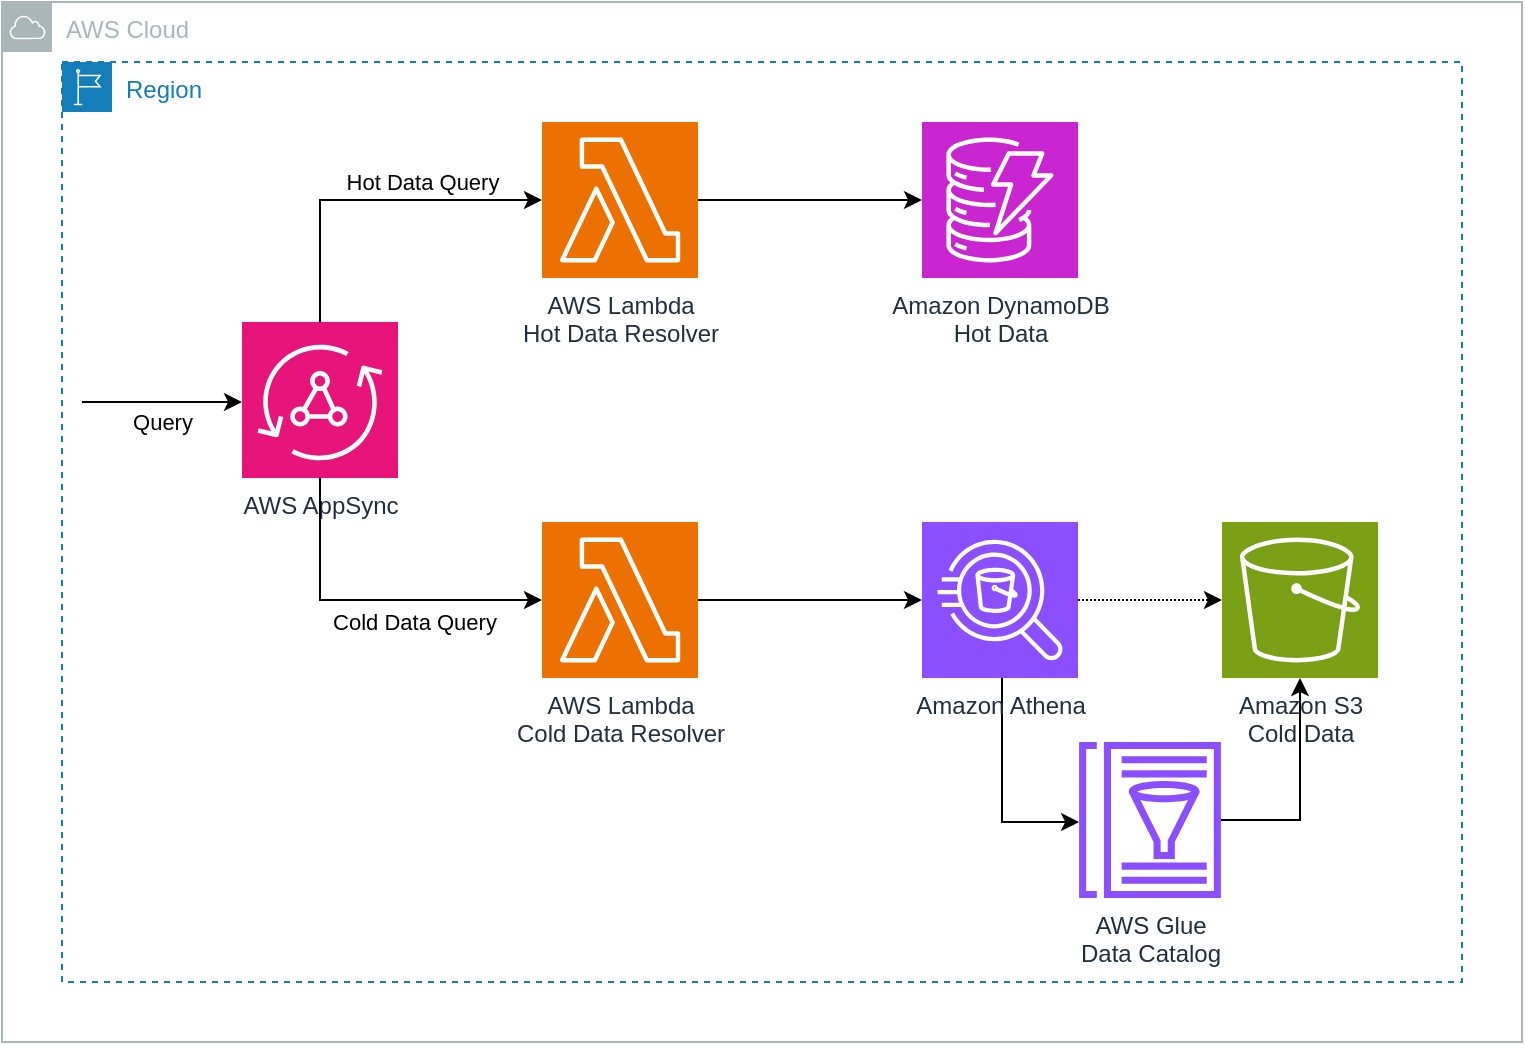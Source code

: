 <mxfile version="21.7.4" type="device">
  <diagram name="Page-1" id="unf6PMDQ1pScApVGasnu">
    <mxGraphModel dx="1434" dy="798" grid="1" gridSize="10" guides="1" tooltips="1" connect="1" arrows="1" fold="1" page="1" pageScale="1" pageWidth="850" pageHeight="1100" math="0" shadow="0">
      <root>
        <mxCell id="0" />
        <mxCell id="1" parent="0" />
        <mxCell id="hlBUqEzRkhaGk_-afDWF-1" value="AWS Cloud" style="sketch=0;outlineConnect=0;gradientColor=none;html=1;whiteSpace=wrap;fontSize=12;fontStyle=0;shape=mxgraph.aws4.group;grIcon=mxgraph.aws4.group_aws_cloud;strokeColor=#AAB7B8;fillColor=none;verticalAlign=top;align=left;spacingLeft=30;fontColor=#AAB7B8;dashed=0;" vertex="1" parent="1">
          <mxGeometry x="40" y="40" width="760" height="520" as="geometry" />
        </mxCell>
        <mxCell id="hlBUqEzRkhaGk_-afDWF-3" value="Region" style="points=[[0,0],[0.25,0],[0.5,0],[0.75,0],[1,0],[1,0.25],[1,0.5],[1,0.75],[1,1],[0.75,1],[0.5,1],[0.25,1],[0,1],[0,0.75],[0,0.5],[0,0.25]];outlineConnect=0;gradientColor=none;html=1;whiteSpace=wrap;fontSize=12;fontStyle=0;container=1;pointerEvents=0;collapsible=0;recursiveResize=0;shape=mxgraph.aws4.group;grIcon=mxgraph.aws4.group_region;strokeColor=#147EBA;fillColor=none;verticalAlign=top;align=left;spacingLeft=30;fontColor=#147EBA;dashed=1;" vertex="1" parent="1">
          <mxGeometry x="70" y="70" width="700" height="460" as="geometry" />
        </mxCell>
        <mxCell id="hlBUqEzRkhaGk_-afDWF-17" style="edgeStyle=orthogonalEdgeStyle;rounded=0;orthogonalLoop=1;jettySize=auto;html=1;entryX=0;entryY=0.5;entryDx=0;entryDy=0;entryPerimeter=0;exitX=0.5;exitY=0;exitDx=0;exitDy=0;exitPerimeter=0;" edge="1" parent="hlBUqEzRkhaGk_-afDWF-3" source="hlBUqEzRkhaGk_-afDWF-4" target="hlBUqEzRkhaGk_-afDWF-5">
          <mxGeometry relative="1" as="geometry" />
        </mxCell>
        <mxCell id="hlBUqEzRkhaGk_-afDWF-18" value="Hot Data Query" style="edgeLabel;html=1;align=center;verticalAlign=middle;resizable=0;points=[];" vertex="1" connectable="0" parent="hlBUqEzRkhaGk_-afDWF-17">
          <mxGeometry x="0.186" relative="1" as="geometry">
            <mxPoint x="10" y="-9" as="offset" />
          </mxGeometry>
        </mxCell>
        <mxCell id="hlBUqEzRkhaGk_-afDWF-4" value="AWS AppSync" style="sketch=0;points=[[0,0,0],[0.25,0,0],[0.5,0,0],[0.75,0,0],[1,0,0],[0,1,0],[0.25,1,0],[0.5,1,0],[0.75,1,0],[1,1,0],[0,0.25,0],[0,0.5,0],[0,0.75,0],[1,0.25,0],[1,0.5,0],[1,0.75,0]];outlineConnect=0;fontColor=#232F3E;fillColor=#E7157B;strokeColor=#ffffff;dashed=0;verticalLabelPosition=bottom;verticalAlign=top;align=center;html=1;fontSize=12;fontStyle=0;aspect=fixed;shape=mxgraph.aws4.resourceIcon;resIcon=mxgraph.aws4.appsync;" vertex="1" parent="hlBUqEzRkhaGk_-afDWF-3">
          <mxGeometry x="90" y="130" width="78" height="78" as="geometry" />
        </mxCell>
        <mxCell id="hlBUqEzRkhaGk_-afDWF-21" style="edgeStyle=orthogonalEdgeStyle;rounded=0;orthogonalLoop=1;jettySize=auto;html=1;entryX=0;entryY=0.5;entryDx=0;entryDy=0;entryPerimeter=0;" edge="1" parent="hlBUqEzRkhaGk_-afDWF-3" source="hlBUqEzRkhaGk_-afDWF-5" target="hlBUqEzRkhaGk_-afDWF-7">
          <mxGeometry relative="1" as="geometry" />
        </mxCell>
        <mxCell id="hlBUqEzRkhaGk_-afDWF-5" value="AWS Lambda&lt;br&gt;Hot Data Resolver" style="sketch=0;points=[[0,0,0],[0.25,0,0],[0.5,0,0],[0.75,0,0],[1,0,0],[0,1,0],[0.25,1,0],[0.5,1,0],[0.75,1,0],[1,1,0],[0,0.25,0],[0,0.5,0],[0,0.75,0],[1,0.25,0],[1,0.5,0],[1,0.75,0]];outlineConnect=0;fontColor=#232F3E;fillColor=#ED7100;strokeColor=#ffffff;dashed=0;verticalLabelPosition=bottom;verticalAlign=top;align=center;html=1;fontSize=12;fontStyle=0;aspect=fixed;shape=mxgraph.aws4.resourceIcon;resIcon=mxgraph.aws4.lambda;" vertex="1" parent="hlBUqEzRkhaGk_-afDWF-3">
          <mxGeometry x="240" y="30" width="78" height="78" as="geometry" />
        </mxCell>
        <mxCell id="hlBUqEzRkhaGk_-afDWF-7" value="Amazon DynamoDB&lt;br&gt;Hot Data" style="sketch=0;points=[[0,0,0],[0.25,0,0],[0.5,0,0],[0.75,0,0],[1,0,0],[0,1,0],[0.25,1,0],[0.5,1,0],[0.75,1,0],[1,1,0],[0,0.25,0],[0,0.5,0],[0,0.75,0],[1,0.25,0],[1,0.5,0],[1,0.75,0]];outlineConnect=0;fontColor=#232F3E;fillColor=#C925D1;strokeColor=#ffffff;dashed=0;verticalLabelPosition=bottom;verticalAlign=top;align=center;html=1;fontSize=12;fontStyle=0;aspect=fixed;shape=mxgraph.aws4.resourceIcon;resIcon=mxgraph.aws4.dynamodb;" vertex="1" parent="hlBUqEzRkhaGk_-afDWF-3">
          <mxGeometry x="430" y="30" width="78" height="78" as="geometry" />
        </mxCell>
        <mxCell id="hlBUqEzRkhaGk_-afDWF-24" value="" style="edgeStyle=orthogonalEdgeStyle;rounded=0;orthogonalLoop=1;jettySize=auto;html=1;dashed=1;dashPattern=1 1;" edge="1" parent="hlBUqEzRkhaGk_-afDWF-3" source="hlBUqEzRkhaGk_-afDWF-8" target="hlBUqEzRkhaGk_-afDWF-9">
          <mxGeometry relative="1" as="geometry" />
        </mxCell>
        <mxCell id="hlBUqEzRkhaGk_-afDWF-26" style="edgeStyle=orthogonalEdgeStyle;rounded=0;orthogonalLoop=1;jettySize=auto;html=1;" edge="1" parent="hlBUqEzRkhaGk_-afDWF-3" source="hlBUqEzRkhaGk_-afDWF-8" target="hlBUqEzRkhaGk_-afDWF-10">
          <mxGeometry relative="1" as="geometry">
            <Array as="points">
              <mxPoint x="470" y="380" />
            </Array>
          </mxGeometry>
        </mxCell>
        <mxCell id="hlBUqEzRkhaGk_-afDWF-8" value="Amazon Athena" style="sketch=0;points=[[0,0,0],[0.25,0,0],[0.5,0,0],[0.75,0,0],[1,0,0],[0,1,0],[0.25,1,0],[0.5,1,0],[0.75,1,0],[1,1,0],[0,0.25,0],[0,0.5,0],[0,0.75,0],[1,0.25,0],[1,0.5,0],[1,0.75,0]];outlineConnect=0;fontColor=#232F3E;fillColor=#8C4FFF;strokeColor=#ffffff;dashed=0;verticalLabelPosition=bottom;verticalAlign=top;align=center;html=1;fontSize=12;fontStyle=0;aspect=fixed;shape=mxgraph.aws4.resourceIcon;resIcon=mxgraph.aws4.athena;" vertex="1" parent="hlBUqEzRkhaGk_-afDWF-3">
          <mxGeometry x="430" y="230" width="78" height="78" as="geometry" />
        </mxCell>
        <mxCell id="hlBUqEzRkhaGk_-afDWF-9" value="Amazon S3&lt;br&gt;Cold Data" style="sketch=0;points=[[0,0,0],[0.25,0,0],[0.5,0,0],[0.75,0,0],[1,0,0],[0,1,0],[0.25,1,0],[0.5,1,0],[0.75,1,0],[1,1,0],[0,0.25,0],[0,0.5,0],[0,0.75,0],[1,0.25,0],[1,0.5,0],[1,0.75,0]];outlineConnect=0;fontColor=#232F3E;fillColor=#7AA116;strokeColor=#ffffff;dashed=0;verticalLabelPosition=bottom;verticalAlign=top;align=center;html=1;fontSize=12;fontStyle=0;aspect=fixed;shape=mxgraph.aws4.resourceIcon;resIcon=mxgraph.aws4.s3;" vertex="1" parent="hlBUqEzRkhaGk_-afDWF-3">
          <mxGeometry x="580" y="230" width="78" height="78" as="geometry" />
        </mxCell>
        <mxCell id="hlBUqEzRkhaGk_-afDWF-27" style="edgeStyle=orthogonalEdgeStyle;rounded=0;orthogonalLoop=1;jettySize=auto;html=1;" edge="1" parent="hlBUqEzRkhaGk_-afDWF-3" source="hlBUqEzRkhaGk_-afDWF-10" target="hlBUqEzRkhaGk_-afDWF-9">
          <mxGeometry relative="1" as="geometry" />
        </mxCell>
        <mxCell id="hlBUqEzRkhaGk_-afDWF-10" value="AWS Glue&lt;br&gt;Data Catalog" style="sketch=0;outlineConnect=0;fontColor=#232F3E;gradientColor=none;fillColor=#8C4FFF;strokeColor=none;dashed=0;verticalLabelPosition=bottom;verticalAlign=top;align=center;html=1;fontSize=12;fontStyle=0;aspect=fixed;pointerEvents=1;shape=mxgraph.aws4.glue_data_catalog;" vertex="1" parent="hlBUqEzRkhaGk_-afDWF-3">
          <mxGeometry x="508" y="340" width="72" height="78" as="geometry" />
        </mxCell>
        <mxCell id="hlBUqEzRkhaGk_-afDWF-23" style="edgeStyle=orthogonalEdgeStyle;rounded=0;orthogonalLoop=1;jettySize=auto;html=1;entryX=0;entryY=0.5;entryDx=0;entryDy=0;entryPerimeter=0;" edge="1" parent="1" source="hlBUqEzRkhaGk_-afDWF-6" target="hlBUqEzRkhaGk_-afDWF-8">
          <mxGeometry relative="1" as="geometry" />
        </mxCell>
        <mxCell id="hlBUqEzRkhaGk_-afDWF-6" value="AWS Lambda&lt;br&gt;Cold Data Resolver" style="sketch=0;points=[[0,0,0],[0.25,0,0],[0.5,0,0],[0.75,0,0],[1,0,0],[0,1,0],[0.25,1,0],[0.5,1,0],[0.75,1,0],[1,1,0],[0,0.25,0],[0,0.5,0],[0,0.75,0],[1,0.25,0],[1,0.5,0],[1,0.75,0]];outlineConnect=0;fontColor=#232F3E;fillColor=#ED7100;strokeColor=#ffffff;dashed=0;verticalLabelPosition=bottom;verticalAlign=top;align=center;html=1;fontSize=12;fontStyle=0;aspect=fixed;shape=mxgraph.aws4.resourceIcon;resIcon=mxgraph.aws4.lambda;" vertex="1" parent="1">
          <mxGeometry x="310" y="300" width="78" height="78" as="geometry" />
        </mxCell>
        <mxCell id="hlBUqEzRkhaGk_-afDWF-13" value="" style="endArrow=classic;html=1;rounded=0;" edge="1" parent="1">
          <mxGeometry relative="1" as="geometry">
            <mxPoint x="80" y="240" as="sourcePoint" />
            <mxPoint x="160" y="240" as="targetPoint" />
          </mxGeometry>
        </mxCell>
        <mxCell id="hlBUqEzRkhaGk_-afDWF-16" value="Query" style="edgeLabel;html=1;align=center;verticalAlign=middle;resizable=0;points=[];" vertex="1" connectable="0" parent="hlBUqEzRkhaGk_-afDWF-13">
          <mxGeometry y="2" relative="1" as="geometry">
            <mxPoint y="12" as="offset" />
          </mxGeometry>
        </mxCell>
        <mxCell id="hlBUqEzRkhaGk_-afDWF-19" style="edgeStyle=orthogonalEdgeStyle;rounded=0;orthogonalLoop=1;jettySize=auto;html=1;entryX=0;entryY=0.5;entryDx=0;entryDy=0;entryPerimeter=0;exitX=0.5;exitY=1;exitDx=0;exitDy=0;exitPerimeter=0;" edge="1" parent="1" source="hlBUqEzRkhaGk_-afDWF-4" target="hlBUqEzRkhaGk_-afDWF-6">
          <mxGeometry relative="1" as="geometry" />
        </mxCell>
        <mxCell id="hlBUqEzRkhaGk_-afDWF-20" value="Cold Data Query" style="edgeLabel;html=1;align=center;verticalAlign=middle;resizable=0;points=[];" vertex="1" connectable="0" parent="hlBUqEzRkhaGk_-afDWF-19">
          <mxGeometry x="0.256" y="-1" relative="1" as="geometry">
            <mxPoint y="10" as="offset" />
          </mxGeometry>
        </mxCell>
      </root>
    </mxGraphModel>
  </diagram>
</mxfile>
